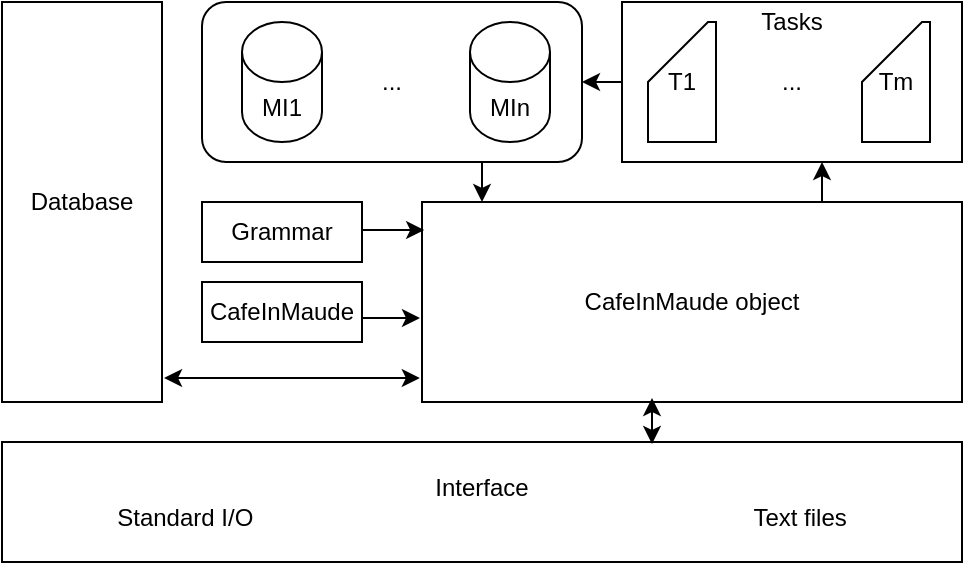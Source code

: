 <mxfile version="14.6.0" type="github">
  <diagram id="IheaC0U4uMJvS-xsiiT4" name="Page-1">
    <mxGraphModel dx="946" dy="515" grid="1" gridSize="10" guides="1" tooltips="1" connect="1" arrows="1" fold="1" page="1" pageScale="1" pageWidth="827" pageHeight="1169" math="0" shadow="0">
      <root>
        <mxCell id="0" />
        <mxCell id="1" parent="0" />
        <mxCell id="suj8xIRAmIAZU1hrFX8F-1" value="Interface&lt;br&gt;Standard I/O&amp;nbsp; &amp;nbsp; &amp;nbsp; &amp;nbsp; &amp;nbsp; &amp;nbsp; &amp;nbsp; &amp;nbsp; &amp;nbsp; &amp;nbsp; &amp;nbsp; &amp;nbsp; &amp;nbsp; &amp;nbsp; &amp;nbsp; &amp;nbsp; &amp;nbsp; &amp;nbsp; &amp;nbsp; &amp;nbsp; &amp;nbsp; &amp;nbsp; &amp;nbsp; &amp;nbsp; &amp;nbsp; &amp;nbsp; &amp;nbsp; &amp;nbsp; &amp;nbsp; &amp;nbsp; &amp;nbsp; &amp;nbsp; &amp;nbsp; &amp;nbsp; &amp;nbsp; &amp;nbsp; &amp;nbsp; &amp;nbsp;Text files" style="rounded=0;whiteSpace=wrap;html=1;" vertex="1" parent="1">
          <mxGeometry x="160" y="300" width="480" height="60" as="geometry" />
        </mxCell>
        <mxCell id="suj8xIRAmIAZU1hrFX8F-3" value="CafeInMaude object" style="rounded=0;whiteSpace=wrap;html=1;" vertex="1" parent="1">
          <mxGeometry x="370" y="180" width="270" height="100" as="geometry" />
        </mxCell>
        <mxCell id="suj8xIRAmIAZU1hrFX8F-5" value="Database" style="rounded=0;whiteSpace=wrap;html=1;" vertex="1" parent="1">
          <mxGeometry x="160" y="80" width="80" height="200" as="geometry" />
        </mxCell>
        <mxCell id="suj8xIRAmIAZU1hrFX8F-10" value="" style="rounded=1;whiteSpace=wrap;html=1;" vertex="1" parent="1">
          <mxGeometry x="260" y="80" width="190" height="80" as="geometry" />
        </mxCell>
        <mxCell id="suj8xIRAmIAZU1hrFX8F-11" value="Grammar" style="rounded=0;whiteSpace=wrap;html=1;" vertex="1" parent="1">
          <mxGeometry x="260" y="180" width="80" height="30" as="geometry" />
        </mxCell>
        <mxCell id="suj8xIRAmIAZU1hrFX8F-13" value="" style="endArrow=classic;html=1;entryX=0.004;entryY=0.14;entryDx=0;entryDy=0;entryPerimeter=0;" edge="1" parent="1" target="suj8xIRAmIAZU1hrFX8F-3">
          <mxGeometry width="50" height="50" relative="1" as="geometry">
            <mxPoint x="340" y="194" as="sourcePoint" />
            <mxPoint x="360" y="196" as="targetPoint" />
          </mxGeometry>
        </mxCell>
        <mxCell id="suj8xIRAmIAZU1hrFX8F-18" value="" style="endArrow=classic;startArrow=classic;html=1;exitX=1.013;exitY=0.94;exitDx=0;exitDy=0;exitPerimeter=0;entryX=-0.004;entryY=0.88;entryDx=0;entryDy=0;entryPerimeter=0;" edge="1" parent="1" source="suj8xIRAmIAZU1hrFX8F-5" target="suj8xIRAmIAZU1hrFX8F-3">
          <mxGeometry width="50" height="50" relative="1" as="geometry">
            <mxPoint x="259" y="268" as="sourcePoint" />
            <mxPoint x="361" y="268" as="targetPoint" />
          </mxGeometry>
        </mxCell>
        <mxCell id="suj8xIRAmIAZU1hrFX8F-19" value="MI1" style="shape=cylinder3;whiteSpace=wrap;html=1;boundedLbl=1;backgroundOutline=1;size=15;" vertex="1" parent="1">
          <mxGeometry x="280" y="90" width="40" height="60" as="geometry" />
        </mxCell>
        <mxCell id="suj8xIRAmIAZU1hrFX8F-20" value="MIn" style="shape=cylinder3;whiteSpace=wrap;html=1;boundedLbl=1;backgroundOutline=1;size=15;" vertex="1" parent="1">
          <mxGeometry x="394" y="90" width="40" height="60" as="geometry" />
        </mxCell>
        <mxCell id="suj8xIRAmIAZU1hrFX8F-21" value="..." style="text;html=1;strokeColor=none;fillColor=none;align=center;verticalAlign=middle;whiteSpace=wrap;rounded=0;" vertex="1" parent="1">
          <mxGeometry x="335" y="110" width="40" height="20" as="geometry" />
        </mxCell>
        <mxCell id="suj8xIRAmIAZU1hrFX8F-25" value="" style="endArrow=classic;html=1;" edge="1" parent="1">
          <mxGeometry width="50" height="50" relative="1" as="geometry">
            <mxPoint x="400" y="160" as="sourcePoint" />
            <mxPoint x="400" y="180" as="targetPoint" />
          </mxGeometry>
        </mxCell>
        <mxCell id="suj8xIRAmIAZU1hrFX8F-27" value="" style="rounded=0;whiteSpace=wrap;html=1;" vertex="1" parent="1">
          <mxGeometry x="470" y="80" width="170" height="80" as="geometry" />
        </mxCell>
        <mxCell id="suj8xIRAmIAZU1hrFX8F-28" value="" style="endArrow=classic;html=1;" edge="1" parent="1">
          <mxGeometry width="50" height="50" relative="1" as="geometry">
            <mxPoint x="570" y="180" as="sourcePoint" />
            <mxPoint x="570" y="160" as="targetPoint" />
          </mxGeometry>
        </mxCell>
        <mxCell id="suj8xIRAmIAZU1hrFX8F-29" value="" style="endArrow=classic;startArrow=classic;html=1;" edge="1" parent="1">
          <mxGeometry width="50" height="50" relative="1" as="geometry">
            <mxPoint x="485" y="301" as="sourcePoint" />
            <mxPoint x="485" y="278" as="targetPoint" />
          </mxGeometry>
        </mxCell>
        <mxCell id="suj8xIRAmIAZU1hrFX8F-31" value="T1" style="shape=card;whiteSpace=wrap;html=1;" vertex="1" parent="1">
          <mxGeometry x="483" y="90" width="34" height="60" as="geometry" />
        </mxCell>
        <mxCell id="suj8xIRAmIAZU1hrFX8F-32" value="Tm" style="shape=card;whiteSpace=wrap;html=1;" vertex="1" parent="1">
          <mxGeometry x="590" y="90" width="34" height="60" as="geometry" />
        </mxCell>
        <mxCell id="suj8xIRAmIAZU1hrFX8F-33" value="..." style="text;html=1;strokeColor=none;fillColor=none;align=center;verticalAlign=middle;whiteSpace=wrap;rounded=0;" vertex="1" parent="1">
          <mxGeometry x="535" y="110" width="40" height="20" as="geometry" />
        </mxCell>
        <mxCell id="suj8xIRAmIAZU1hrFX8F-34" value="" style="endArrow=classic;html=1;exitX=0;exitY=0.5;exitDx=0;exitDy=0;entryX=1;entryY=0.5;entryDx=0;entryDy=0;" edge="1" parent="1" source="suj8xIRAmIAZU1hrFX8F-27" target="suj8xIRAmIAZU1hrFX8F-10">
          <mxGeometry width="50" height="50" relative="1" as="geometry">
            <mxPoint x="410" y="260" as="sourcePoint" />
            <mxPoint x="460" y="210" as="targetPoint" />
          </mxGeometry>
        </mxCell>
        <mxCell id="suj8xIRAmIAZU1hrFX8F-42" value="CafeInMaude" style="rounded=0;whiteSpace=wrap;html=1;" vertex="1" parent="1">
          <mxGeometry x="260" y="220" width="80" height="30" as="geometry" />
        </mxCell>
        <mxCell id="suj8xIRAmIAZU1hrFX8F-43" value="Tasks" style="text;html=1;strokeColor=none;fillColor=none;align=center;verticalAlign=middle;whiteSpace=wrap;rounded=0;" vertex="1" parent="1">
          <mxGeometry x="535" y="80" width="40" height="20" as="geometry" />
        </mxCell>
        <mxCell id="suj8xIRAmIAZU1hrFX8F-44" value="" style="endArrow=classic;html=1;" edge="1" parent="1">
          <mxGeometry width="50" height="50" relative="1" as="geometry">
            <mxPoint x="340" y="238" as="sourcePoint" />
            <mxPoint x="369" y="238" as="targetPoint" />
          </mxGeometry>
        </mxCell>
      </root>
    </mxGraphModel>
  </diagram>
</mxfile>
